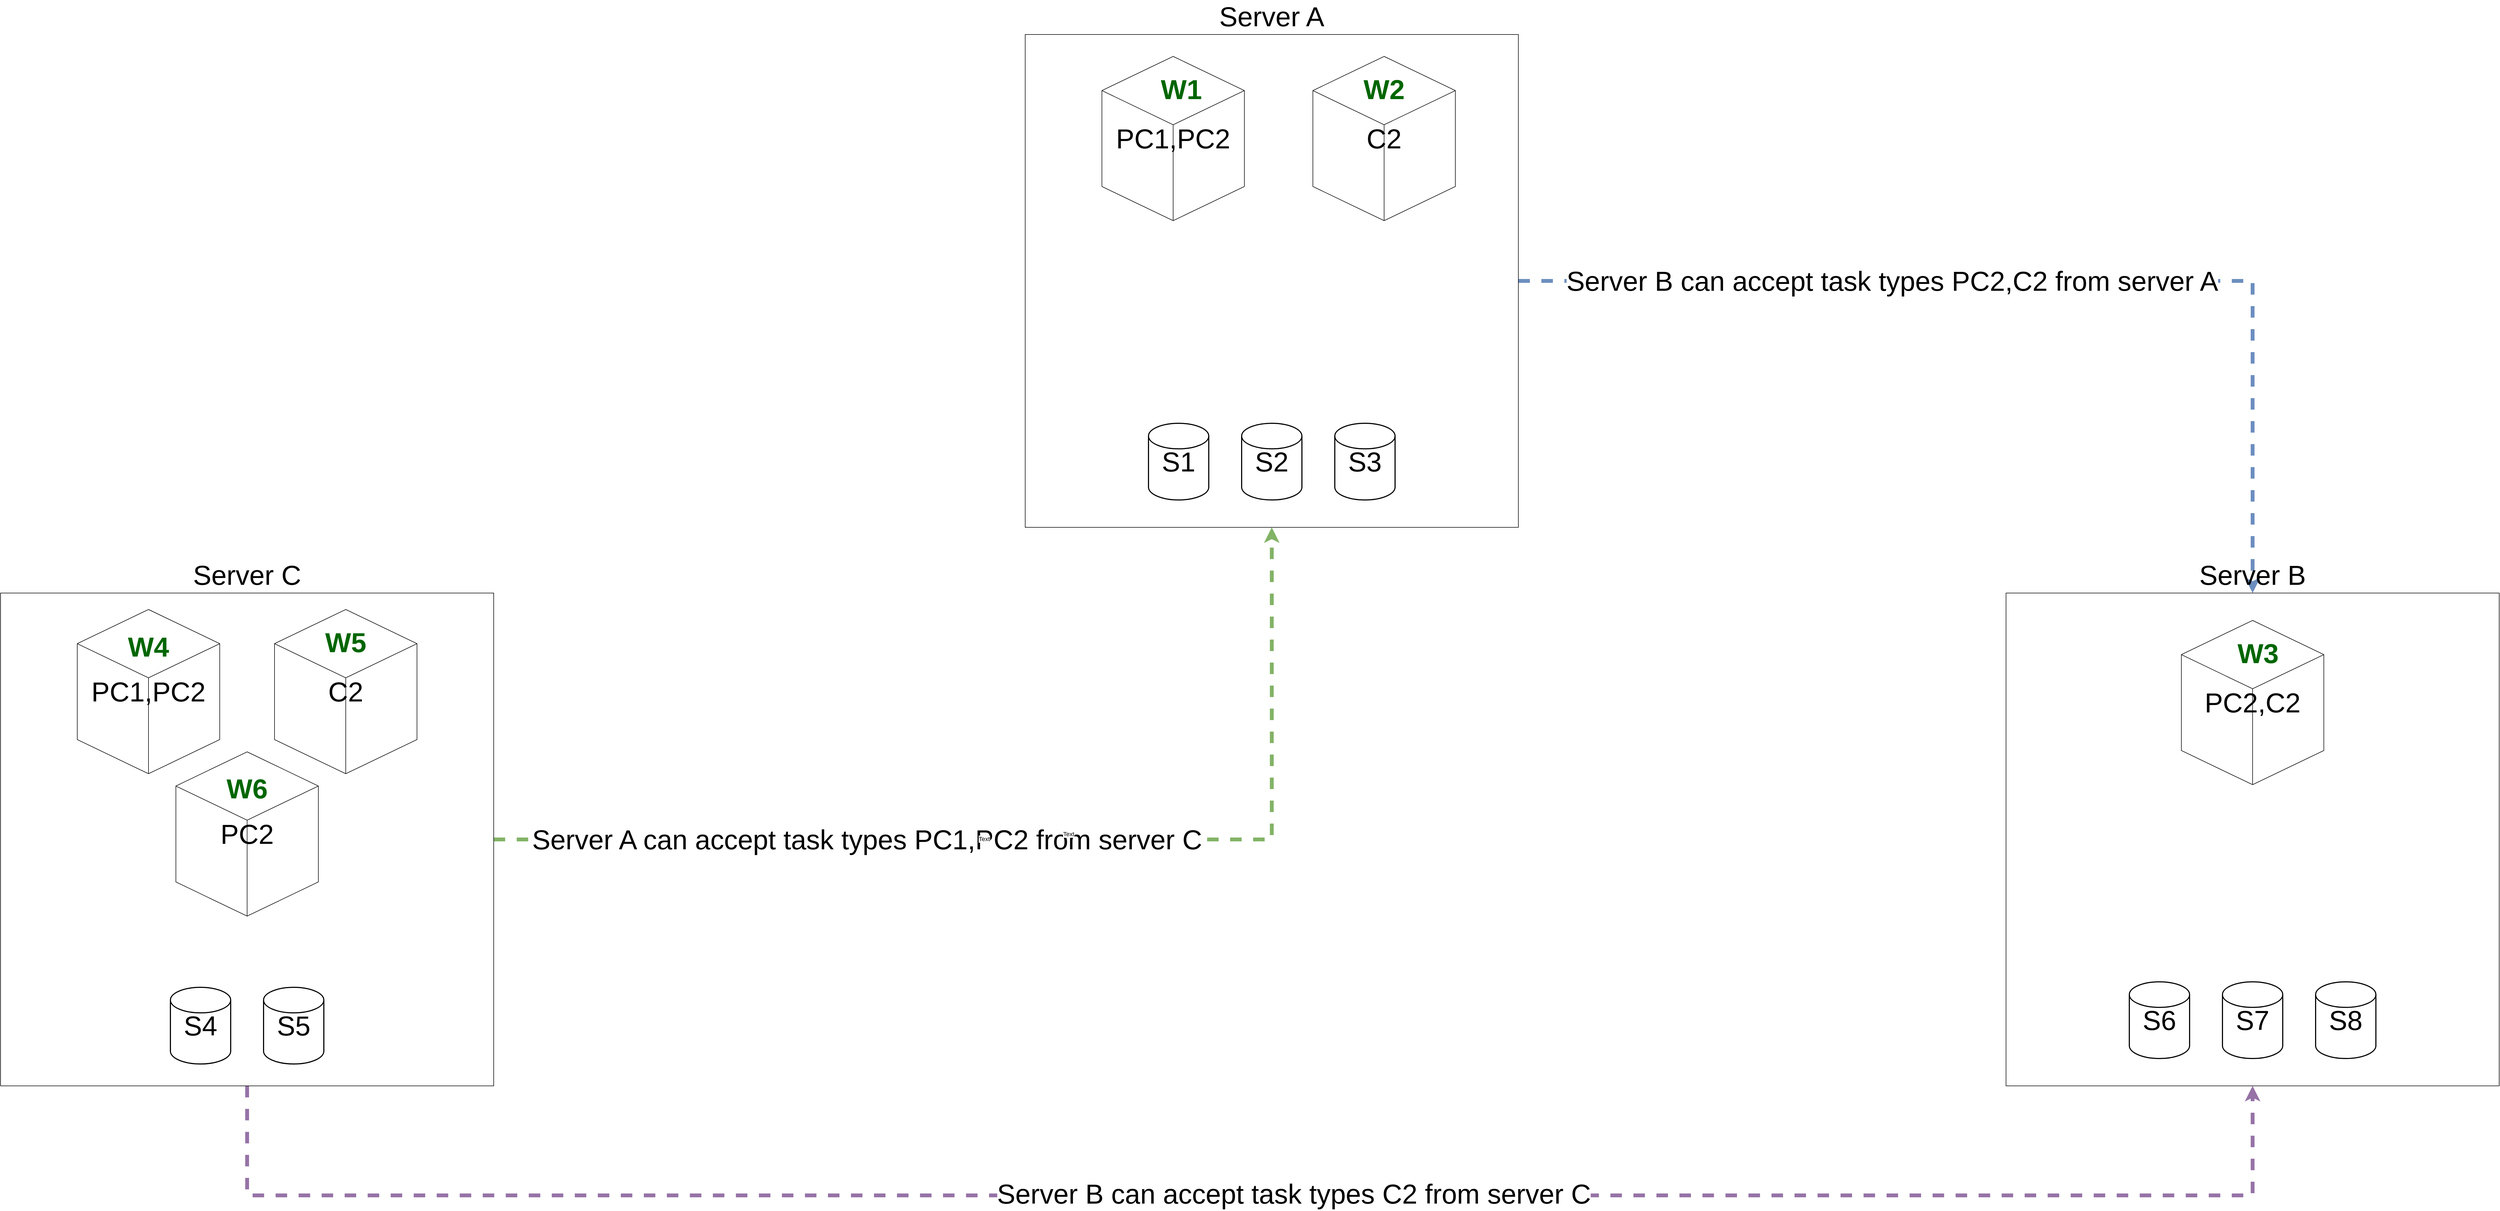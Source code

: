<mxfile version="14.6.13" type="device"><diagram id="FHAq4efUkBn_CkP7HHu3" name="Page-1"><mxGraphModel dx="6063" dy="2317" grid="1" gridSize="10" guides="1" tooltips="1" connect="1" arrows="1" fold="1" page="0" pageScale="1" pageWidth="850" pageHeight="1100" math="0" shadow="0"><root><mxCell id="0"/><mxCell id="1" parent="0"/><mxCell id="57_iRoUH69Y6naCBmNSy-1" style="edgeStyle=orthogonalEdgeStyle;rounded=0;orthogonalLoop=1;jettySize=auto;html=1;entryX=0.5;entryY=1;entryDx=0;entryDy=0;strokeWidth=7;dashed=1;fillColor=#d5e8d4;strokeColor=#82b366;" parent="1" source="lZPPTglSXOTyGoBOUdoJ-20" target="lZPPTglSXOTyGoBOUdoJ-1" edge="1"><mxGeometry relative="1" as="geometry"/></mxCell><mxCell id="57_iRoUH69Y6naCBmNSy-3" value="&lt;font style=&quot;font-size: 50px&quot;&gt;Server A can accept task types PC1,PC2 from server C&lt;/font&gt;" style="edgeLabel;html=1;align=center;verticalAlign=middle;resizable=0;points=[];" parent="57_iRoUH69Y6naCBmNSy-1" vertex="1" connectable="0"><mxGeometry x="-0.52" y="-10" relative="1" as="geometry"><mxPoint x="203" y="-10" as="offset"/></mxGeometry></mxCell><mxCell id="57_iRoUH69Y6naCBmNSy-4" value="Text" style="edgeLabel;html=1;align=center;verticalAlign=middle;resizable=0;points=[];" parent="57_iRoUH69Y6naCBmNSy-1" vertex="1" connectable="0"><mxGeometry x="-0.101" y="1" relative="1" as="geometry"><mxPoint as="offset"/></mxGeometry></mxCell><mxCell id="57_iRoUH69Y6naCBmNSy-5" value="Text" style="edgeLabel;html=1;align=center;verticalAlign=middle;resizable=0;points=[];" parent="57_iRoUH69Y6naCBmNSy-1" vertex="1" connectable="0"><mxGeometry x="0.054" y="10" relative="1" as="geometry"><mxPoint as="offset"/></mxGeometry></mxCell><mxCell id="e9NI2IEQYKXB5yfQdyba-2" style="edgeStyle=orthogonalEdgeStyle;rounded=0;orthogonalLoop=1;jettySize=auto;html=1;entryX=0.5;entryY=1;entryDx=0;entryDy=0;strokeWidth=7;dashed=1;fillColor=#e1d5e7;strokeColor=#9673a6;" parent="1" source="lZPPTglSXOTyGoBOUdoJ-20" target="lZPPTglSXOTyGoBOUdoJ-2" edge="1"><mxGeometry relative="1" as="geometry"><Array as="points"><mxPoint x="-1190" y="2220"/><mxPoint x="2470" y="2220"/></Array></mxGeometry></mxCell><mxCell id="e9NI2IEQYKXB5yfQdyba-3" value="&lt;span style=&quot;font-size: 50px&quot;&gt;Server B can accept task types C2 from server C&lt;/span&gt;" style="edgeLabel;html=1;align=center;verticalAlign=middle;resizable=0;points=[];" parent="e9NI2IEQYKXB5yfQdyba-2" vertex="1" connectable="0"><mxGeometry x="0.335" y="3" relative="1" as="geometry"><mxPoint x="-600" as="offset"/></mxGeometry></mxCell><mxCell id="lZPPTglSXOTyGoBOUdoJ-20" value="Server C" style="whiteSpace=wrap;html=1;aspect=fixed;labelPosition=center;verticalLabelPosition=top;align=center;verticalAlign=bottom;fontSize=50;" parent="1" vertex="1"><mxGeometry x="-1640" y="1120" width="900" height="900" as="geometry"/></mxCell><mxCell id="57_iRoUH69Y6naCBmNSy-2" style="edgeStyle=orthogonalEdgeStyle;rounded=0;orthogonalLoop=1;jettySize=auto;html=1;entryX=0.5;entryY=0;entryDx=0;entryDy=0;dashed=1;strokeWidth=7;fillColor=#dae8fc;strokeColor=#6c8ebf;" parent="1" source="lZPPTglSXOTyGoBOUdoJ-1" target="lZPPTglSXOTyGoBOUdoJ-2" edge="1"><mxGeometry relative="1" as="geometry"/></mxCell><mxCell id="57_iRoUH69Y6naCBmNSy-7" value="&lt;span style=&quot;font-size: 50px&quot;&gt;Server B can accept task types PC2,C2 from server A&lt;/span&gt;" style="edgeLabel;html=1;align=center;verticalAlign=middle;resizable=0;points=[];" parent="57_iRoUH69Y6naCBmNSy-2" vertex="1" connectable="0"><mxGeometry x="-0.481" y="-7" relative="1" as="geometry"><mxPoint x="186" y="-7" as="offset"/></mxGeometry></mxCell><mxCell id="lZPPTglSXOTyGoBOUdoJ-1" value="Server A" style="whiteSpace=wrap;html=1;aspect=fixed;labelPosition=center;verticalLabelPosition=top;align=center;verticalAlign=bottom;fontSize=50;" parent="1" vertex="1"><mxGeometry x="230" y="100" width="900" height="900" as="geometry"/></mxCell><mxCell id="lZPPTglSXOTyGoBOUdoJ-2" value="Server B" style="whiteSpace=wrap;html=1;aspect=fixed;labelPosition=center;verticalLabelPosition=top;align=center;verticalAlign=bottom;fontSize=50;" parent="1" vertex="1"><mxGeometry x="2020" y="1120" width="900" height="900" as="geometry"/></mxCell><mxCell id="lZPPTglSXOTyGoBOUdoJ-3" value="PC1,PC2" style="html=1;whiteSpace=wrap;shape=isoCube2;backgroundOutline=1;isoAngle=15;fontSize=50;" parent="1" vertex="1"><mxGeometry x="370" y="140" width="260" height="300" as="geometry"/></mxCell><mxCell id="lZPPTglSXOTyGoBOUdoJ-5" value="C2" style="html=1;whiteSpace=wrap;shape=isoCube2;backgroundOutline=1;isoAngle=15;fontSize=50;" parent="1" vertex="1"><mxGeometry x="755" y="140" width="260" height="300" as="geometry"/></mxCell><mxCell id="lZPPTglSXOTyGoBOUdoJ-6" value="PC2,C2" style="html=1;whiteSpace=wrap;shape=isoCube2;backgroundOutline=1;isoAngle=15;fontSize=50;" parent="1" vertex="1"><mxGeometry x="2340" y="1170" width="260" height="300" as="geometry"/></mxCell><mxCell id="lZPPTglSXOTyGoBOUdoJ-9" value="S1" style="strokeWidth=2;html=1;shape=mxgraph.flowchart.database;whiteSpace=wrap;fontSize=50;" parent="1" vertex="1"><mxGeometry x="455" y="810" width="110" height="140" as="geometry"/></mxCell><mxCell id="lZPPTglSXOTyGoBOUdoJ-10" value="S2" style="strokeWidth=2;html=1;shape=mxgraph.flowchart.database;whiteSpace=wrap;fontSize=50;" parent="1" vertex="1"><mxGeometry x="625" y="810" width="110" height="140" as="geometry"/></mxCell><mxCell id="lZPPTglSXOTyGoBOUdoJ-11" value="S3" style="strokeWidth=2;html=1;shape=mxgraph.flowchart.database;whiteSpace=wrap;fontSize=50;" parent="1" vertex="1"><mxGeometry x="795" y="810" width="110" height="140" as="geometry"/></mxCell><mxCell id="lZPPTglSXOTyGoBOUdoJ-21" value="PC1,PC2" style="html=1;whiteSpace=wrap;shape=isoCube2;backgroundOutline=1;isoAngle=15;fontSize=50;" parent="1" vertex="1"><mxGeometry x="-1500" y="1150" width="260" height="300" as="geometry"/></mxCell><mxCell id="lZPPTglSXOTyGoBOUdoJ-25" value="C2" style="html=1;whiteSpace=wrap;shape=isoCube2;backgroundOutline=1;isoAngle=15;fontSize=50;" parent="1" vertex="1"><mxGeometry x="-1140" y="1150" width="260" height="300" as="geometry"/></mxCell><mxCell id="lZPPTglSXOTyGoBOUdoJ-26" value="PC2" style="html=1;whiteSpace=wrap;shape=isoCube2;backgroundOutline=1;isoAngle=15;fontSize=50;" parent="1" vertex="1"><mxGeometry x="-1320" y="1410" width="260" height="300" as="geometry"/></mxCell><mxCell id="Qgee0CboLYJK8MO41v7o-1" value="S4" style="strokeWidth=2;html=1;shape=mxgraph.flowchart.database;whiteSpace=wrap;fontSize=50;" parent="1" vertex="1"><mxGeometry x="-1330" y="1840" width="110" height="140" as="geometry"/></mxCell><mxCell id="Qgee0CboLYJK8MO41v7o-2" value="S5" style="strokeWidth=2;html=1;shape=mxgraph.flowchart.database;whiteSpace=wrap;fontSize=50;" parent="1" vertex="1"><mxGeometry x="-1160" y="1840" width="110" height="140" as="geometry"/></mxCell><mxCell id="Qgee0CboLYJK8MO41v7o-3" value="S6" style="strokeWidth=2;html=1;shape=mxgraph.flowchart.database;whiteSpace=wrap;fontSize=50;" parent="1" vertex="1"><mxGeometry x="2245" y="1830" width="110" height="140" as="geometry"/></mxCell><mxCell id="Qgee0CboLYJK8MO41v7o-4" value="S7" style="strokeWidth=2;html=1;shape=mxgraph.flowchart.database;whiteSpace=wrap;fontSize=50;" parent="1" vertex="1"><mxGeometry x="2415" y="1830" width="110" height="140" as="geometry"/></mxCell><mxCell id="Qgee0CboLYJK8MO41v7o-5" value="S8" style="strokeWidth=2;html=1;shape=mxgraph.flowchart.database;whiteSpace=wrap;fontSize=50;" parent="1" vertex="1"><mxGeometry x="2585" y="1830" width="110" height="140" as="geometry"/></mxCell><mxCell id="Qgee0CboLYJK8MO41v7o-17" value="W1" style="text;html=1;strokeColor=none;fillColor=none;align=center;verticalAlign=middle;whiteSpace=wrap;rounded=0;fontSize=50;fontColor=#006600;fontStyle=1" parent="1" vertex="1"><mxGeometry x="435" y="140" width="160" height="120" as="geometry"/></mxCell><mxCell id="Qgee0CboLYJK8MO41v7o-18" value="W2" style="text;html=1;strokeColor=none;fillColor=none;align=center;verticalAlign=middle;whiteSpace=wrap;rounded=0;fontSize=50;fontColor=#006600;fontStyle=1" parent="1" vertex="1"><mxGeometry x="805" y="140" width="160" height="120" as="geometry"/></mxCell><mxCell id="Qgee0CboLYJK8MO41v7o-19" value="W3" style="text;html=1;strokeColor=none;fillColor=none;align=center;verticalAlign=middle;whiteSpace=wrap;rounded=0;fontSize=50;fontColor=#006600;fontStyle=1" parent="1" vertex="1"><mxGeometry x="2400" y="1170" width="160" height="120" as="geometry"/></mxCell><mxCell id="Qgee0CboLYJK8MO41v7o-20" value="W4" style="text;html=1;strokeColor=none;fillColor=none;align=center;verticalAlign=middle;whiteSpace=wrap;rounded=0;fontSize=50;fontColor=#006600;fontStyle=1" parent="1" vertex="1"><mxGeometry x="-1450" y="1158" width="160" height="120" as="geometry"/></mxCell><mxCell id="Qgee0CboLYJK8MO41v7o-21" value="W5" style="text;html=1;strokeColor=none;fillColor=none;align=center;verticalAlign=middle;whiteSpace=wrap;rounded=0;fontSize=50;fontColor=#006600;fontStyle=1" parent="1" vertex="1"><mxGeometry x="-1090" y="1150" width="160" height="120" as="geometry"/></mxCell><mxCell id="Qgee0CboLYJK8MO41v7o-22" value="W6" style="text;html=1;strokeColor=none;fillColor=none;align=center;verticalAlign=middle;whiteSpace=wrap;rounded=0;fontSize=50;fontColor=#006600;fontStyle=1" parent="1" vertex="1"><mxGeometry x="-1270" y="1417" width="160" height="120" as="geometry"/></mxCell></root></mxGraphModel></diagram></mxfile>